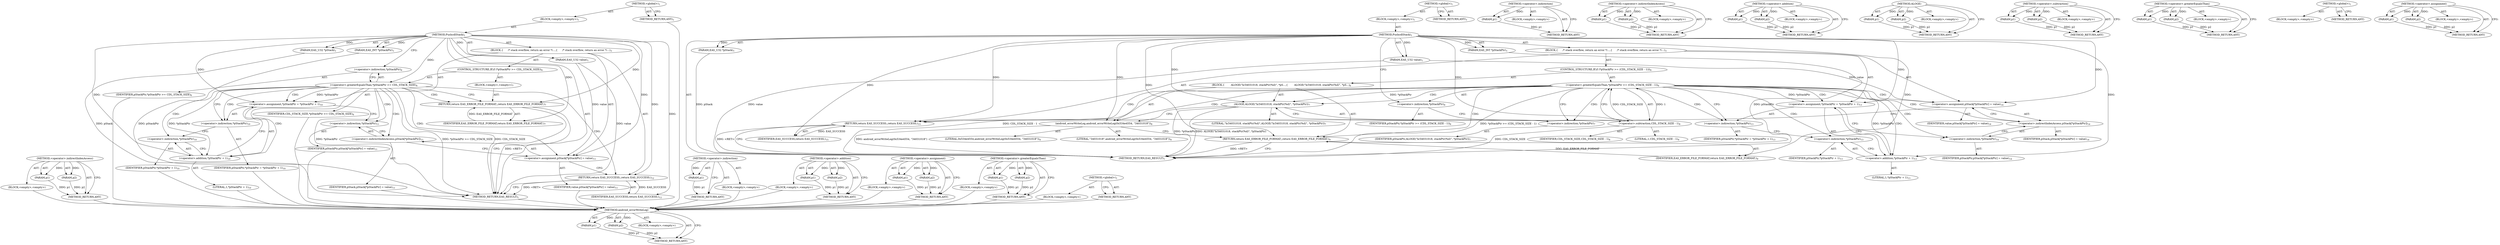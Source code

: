 digraph "&lt;operator&gt;.assignment" {
vulnerable_80 [label=<(METHOD,&lt;operator&gt;.indirectIndexAccess)>];
vulnerable_81 [label=<(PARAM,p1)>];
vulnerable_82 [label=<(PARAM,p2)>];
vulnerable_83 [label=<(BLOCK,&lt;empty&gt;,&lt;empty&gt;)>];
vulnerable_84 [label=<(METHOD_RETURN,ANY)>];
vulnerable_6 [label=<(METHOD,&lt;global&gt;)<SUB>1</SUB>>];
vulnerable_7 [label=<(BLOCK,&lt;empty&gt;,&lt;empty&gt;)<SUB>1</SUB>>];
vulnerable_8 [label=<(METHOD,PushcdlStack)<SUB>1</SUB>>];
vulnerable_9 [label=<(PARAM,EAS_U32 *pStack)<SUB>1</SUB>>];
vulnerable_10 [label=<(PARAM,EAS_INT *pStackPtr)<SUB>1</SUB>>];
vulnerable_11 [label=<(PARAM,EAS_U32 value)<SUB>1</SUB>>];
vulnerable_12 [label=<(BLOCK,{
 
     /* stack overflow, return an error */
...,{
 
     /* stack overflow, return an error */
...)<SUB>3</SUB>>];
vulnerable_13 [label=<(CONTROL_STRUCTURE,IF,if (*pStackPtr &gt;= CDL_STACK_SIZE))<SUB>6</SUB>>];
vulnerable_14 [label=<(&lt;operator&gt;.greaterEqualsThan,*pStackPtr &gt;= CDL_STACK_SIZE)<SUB>6</SUB>>];
vulnerable_15 [label=<(&lt;operator&gt;.indirection,*pStackPtr)<SUB>6</SUB>>];
vulnerable_16 [label=<(IDENTIFIER,pStackPtr,*pStackPtr &gt;= CDL_STACK_SIZE)<SUB>6</SUB>>];
vulnerable_17 [label=<(IDENTIFIER,CDL_STACK_SIZE,*pStackPtr &gt;= CDL_STACK_SIZE)<SUB>6</SUB>>];
vulnerable_18 [label=<(BLOCK,&lt;empty&gt;,&lt;empty&gt;)<SUB>7</SUB>>];
vulnerable_19 [label=<(RETURN,return EAS_ERROR_FILE_FORMAT;,return EAS_ERROR_FILE_FORMAT;)<SUB>7</SUB>>];
vulnerable_20 [label=<(IDENTIFIER,EAS_ERROR_FILE_FORMAT,return EAS_ERROR_FILE_FORMAT;)<SUB>7</SUB>>];
vulnerable_21 [label=<(&lt;operator&gt;.assignment,*pStackPtr = *pStackPtr + 1)<SUB>10</SUB>>];
vulnerable_22 [label=<(&lt;operator&gt;.indirection,*pStackPtr)<SUB>10</SUB>>];
vulnerable_23 [label=<(IDENTIFIER,pStackPtr,*pStackPtr = *pStackPtr + 1)<SUB>10</SUB>>];
vulnerable_24 [label=<(&lt;operator&gt;.addition,*pStackPtr + 1)<SUB>10</SUB>>];
vulnerable_25 [label=<(&lt;operator&gt;.indirection,*pStackPtr)<SUB>10</SUB>>];
vulnerable_26 [label=<(IDENTIFIER,pStackPtr,*pStackPtr + 1)<SUB>10</SUB>>];
vulnerable_27 [label=<(LITERAL,1,*pStackPtr + 1)<SUB>10</SUB>>];
vulnerable_28 [label=<(&lt;operator&gt;.assignment,pStack[*pStackPtr] = value)<SUB>11</SUB>>];
vulnerable_29 [label=<(&lt;operator&gt;.indirectIndexAccess,pStack[*pStackPtr])<SUB>11</SUB>>];
vulnerable_30 [label=<(IDENTIFIER,pStack,pStack[*pStackPtr] = value)<SUB>11</SUB>>];
vulnerable_31 [label=<(&lt;operator&gt;.indirection,*pStackPtr)<SUB>11</SUB>>];
vulnerable_32 [label=<(IDENTIFIER,pStackPtr,pStack[*pStackPtr] = value)<SUB>11</SUB>>];
vulnerable_33 [label=<(IDENTIFIER,value,pStack[*pStackPtr] = value)<SUB>11</SUB>>];
vulnerable_34 [label=<(RETURN,return EAS_SUCCESS;,return EAS_SUCCESS;)<SUB>12</SUB>>];
vulnerable_35 [label=<(IDENTIFIER,EAS_SUCCESS,return EAS_SUCCESS;)<SUB>12</SUB>>];
vulnerable_36 [label=<(METHOD_RETURN,EAS_RESULT)<SUB>1</SUB>>];
vulnerable_38 [label=<(METHOD_RETURN,ANY)<SUB>1</SUB>>];
vulnerable_66 [label=<(METHOD,&lt;operator&gt;.indirection)>];
vulnerable_67 [label=<(PARAM,p1)>];
vulnerable_68 [label=<(BLOCK,&lt;empty&gt;,&lt;empty&gt;)>];
vulnerable_69 [label=<(METHOD_RETURN,ANY)>];
vulnerable_75 [label=<(METHOD,&lt;operator&gt;.addition)>];
vulnerable_76 [label=<(PARAM,p1)>];
vulnerable_77 [label=<(PARAM,p2)>];
vulnerable_78 [label=<(BLOCK,&lt;empty&gt;,&lt;empty&gt;)>];
vulnerable_79 [label=<(METHOD_RETURN,ANY)>];
vulnerable_70 [label=<(METHOD,&lt;operator&gt;.assignment)>];
vulnerable_71 [label=<(PARAM,p1)>];
vulnerable_72 [label=<(PARAM,p2)>];
vulnerable_73 [label=<(BLOCK,&lt;empty&gt;,&lt;empty&gt;)>];
vulnerable_74 [label=<(METHOD_RETURN,ANY)>];
vulnerable_61 [label=<(METHOD,&lt;operator&gt;.greaterEqualsThan)>];
vulnerable_62 [label=<(PARAM,p1)>];
vulnerable_63 [label=<(PARAM,p2)>];
vulnerable_64 [label=<(BLOCK,&lt;empty&gt;,&lt;empty&gt;)>];
vulnerable_65 [label=<(METHOD_RETURN,ANY)>];
vulnerable_55 [label=<(METHOD,&lt;global&gt;)<SUB>1</SUB>>];
vulnerable_56 [label=<(BLOCK,&lt;empty&gt;,&lt;empty&gt;)>];
vulnerable_57 [label=<(METHOD_RETURN,ANY)>];
fixed_93 [label=<(METHOD,android_errorWriteLog)>];
fixed_94 [label=<(PARAM,p1)>];
fixed_95 [label=<(PARAM,p2)>];
fixed_96 [label=<(BLOCK,&lt;empty&gt;,&lt;empty&gt;)>];
fixed_97 [label=<(METHOD_RETURN,ANY)>];
fixed_6 [label=<(METHOD,&lt;global&gt;)<SUB>1</SUB>>];
fixed_7 [label=<(BLOCK,&lt;empty&gt;,&lt;empty&gt;)<SUB>1</SUB>>];
fixed_8 [label=<(METHOD,PushcdlStack)<SUB>1</SUB>>];
fixed_9 [label=<(PARAM,EAS_U32 *pStack)<SUB>1</SUB>>];
fixed_10 [label=<(PARAM,EAS_INT *pStackPtr)<SUB>1</SUB>>];
fixed_11 [label=<(PARAM,EAS_U32 value)<SUB>1</SUB>>];
fixed_12 [label=<(BLOCK,{
 
     /* stack overflow, return an error */
...,{
 
     /* stack overflow, return an error */
...)<SUB>3</SUB>>];
fixed_13 [label=<(CONTROL_STRUCTURE,IF,if (*pStackPtr &gt;= (CDL_STACK_SIZE - 1)))<SUB>6</SUB>>];
fixed_14 [label=<(&lt;operator&gt;.greaterEqualsThan,*pStackPtr &gt;= (CDL_STACK_SIZE - 1))<SUB>6</SUB>>];
fixed_15 [label=<(&lt;operator&gt;.indirection,*pStackPtr)<SUB>6</SUB>>];
fixed_16 [label=<(IDENTIFIER,pStackPtr,*pStackPtr &gt;= (CDL_STACK_SIZE - 1))<SUB>6</SUB>>];
fixed_17 [label=<(&lt;operator&gt;.subtraction,CDL_STACK_SIZE - 1)<SUB>6</SUB>>];
fixed_18 [label=<(IDENTIFIER,CDL_STACK_SIZE,CDL_STACK_SIZE - 1)<SUB>6</SUB>>];
fixed_19 [label=<(LITERAL,1,CDL_STACK_SIZE - 1)<SUB>6</SUB>>];
fixed_20 [label=<(BLOCK,{
        ALOGE(&quot;b/34031018, stackPtr(%d)&quot;, *pS...,{
        ALOGE(&quot;b/34031018, stackPtr(%d)&quot;, *pS...)<SUB>6</SUB>>];
fixed_21 [label=<(ALOGE,ALOGE(&quot;b/34031018, stackPtr(%d)&quot;, *pStackPtr))<SUB>7</SUB>>];
fixed_22 [label=<(LITERAL,&quot;b/34031018, stackPtr(%d)&quot;,ALOGE(&quot;b/34031018, stackPtr(%d)&quot;, *pStackPtr))<SUB>7</SUB>>];
fixed_23 [label=<(&lt;operator&gt;.indirection,*pStackPtr)<SUB>7</SUB>>];
fixed_24 [label=<(IDENTIFIER,pStackPtr,ALOGE(&quot;b/34031018, stackPtr(%d)&quot;, *pStackPtr))<SUB>7</SUB>>];
fixed_25 [label=<(android_errorWriteLog,android_errorWriteLog(0x534e4554, &quot;34031018&quot;))<SUB>8</SUB>>];
fixed_26 [label=<(LITERAL,0x534e4554,android_errorWriteLog(0x534e4554, &quot;34031018&quot;))<SUB>8</SUB>>];
fixed_27 [label=<(LITERAL,&quot;34031018&quot;,android_errorWriteLog(0x534e4554, &quot;34031018&quot;))<SUB>8</SUB>>];
fixed_28 [label=<(RETURN,return EAS_ERROR_FILE_FORMAT;,return EAS_ERROR_FILE_FORMAT;)<SUB>9</SUB>>];
fixed_29 [label=<(IDENTIFIER,EAS_ERROR_FILE_FORMAT,return EAS_ERROR_FILE_FORMAT;)<SUB>9</SUB>>];
fixed_30 [label=<(&lt;operator&gt;.assignment,*pStackPtr = *pStackPtr + 1)<SUB>13</SUB>>];
fixed_31 [label=<(&lt;operator&gt;.indirection,*pStackPtr)<SUB>13</SUB>>];
fixed_32 [label=<(IDENTIFIER,pStackPtr,*pStackPtr = *pStackPtr + 1)<SUB>13</SUB>>];
fixed_33 [label=<(&lt;operator&gt;.addition,*pStackPtr + 1)<SUB>13</SUB>>];
fixed_34 [label=<(&lt;operator&gt;.indirection,*pStackPtr)<SUB>13</SUB>>];
fixed_35 [label=<(IDENTIFIER,pStackPtr,*pStackPtr + 1)<SUB>13</SUB>>];
fixed_36 [label=<(LITERAL,1,*pStackPtr + 1)<SUB>13</SUB>>];
fixed_37 [label=<(&lt;operator&gt;.assignment,pStack[*pStackPtr] = value)<SUB>14</SUB>>];
fixed_38 [label=<(&lt;operator&gt;.indirectIndexAccess,pStack[*pStackPtr])<SUB>14</SUB>>];
fixed_39 [label=<(IDENTIFIER,pStack,pStack[*pStackPtr] = value)<SUB>14</SUB>>];
fixed_40 [label=<(&lt;operator&gt;.indirection,*pStackPtr)<SUB>14</SUB>>];
fixed_41 [label=<(IDENTIFIER,pStackPtr,pStack[*pStackPtr] = value)<SUB>14</SUB>>];
fixed_42 [label=<(IDENTIFIER,value,pStack[*pStackPtr] = value)<SUB>14</SUB>>];
fixed_43 [label=<(RETURN,return EAS_SUCCESS;,return EAS_SUCCESS;)<SUB>15</SUB>>];
fixed_44 [label=<(IDENTIFIER,EAS_SUCCESS,return EAS_SUCCESS;)<SUB>15</SUB>>];
fixed_45 [label=<(METHOD_RETURN,EAS_RESULT)<SUB>1</SUB>>];
fixed_47 [label=<(METHOD_RETURN,ANY)<SUB>1</SUB>>];
fixed_79 [label=<(METHOD,&lt;operator&gt;.indirection)>];
fixed_80 [label=<(PARAM,p1)>];
fixed_81 [label=<(BLOCK,&lt;empty&gt;,&lt;empty&gt;)>];
fixed_82 [label=<(METHOD_RETURN,ANY)>];
fixed_108 [label=<(METHOD,&lt;operator&gt;.indirectIndexAccess)>];
fixed_109 [label=<(PARAM,p1)>];
fixed_110 [label=<(PARAM,p2)>];
fixed_111 [label=<(BLOCK,&lt;empty&gt;,&lt;empty&gt;)>];
fixed_112 [label=<(METHOD_RETURN,ANY)>];
fixed_103 [label=<(METHOD,&lt;operator&gt;.addition)>];
fixed_104 [label=<(PARAM,p1)>];
fixed_105 [label=<(PARAM,p2)>];
fixed_106 [label=<(BLOCK,&lt;empty&gt;,&lt;empty&gt;)>];
fixed_107 [label=<(METHOD_RETURN,ANY)>];
fixed_88 [label=<(METHOD,ALOGE)>];
fixed_89 [label=<(PARAM,p1)>];
fixed_90 [label=<(PARAM,p2)>];
fixed_91 [label=<(BLOCK,&lt;empty&gt;,&lt;empty&gt;)>];
fixed_92 [label=<(METHOD_RETURN,ANY)>];
fixed_83 [label=<(METHOD,&lt;operator&gt;.subtraction)>];
fixed_84 [label=<(PARAM,p1)>];
fixed_85 [label=<(PARAM,p2)>];
fixed_86 [label=<(BLOCK,&lt;empty&gt;,&lt;empty&gt;)>];
fixed_87 [label=<(METHOD_RETURN,ANY)>];
fixed_74 [label=<(METHOD,&lt;operator&gt;.greaterEqualsThan)>];
fixed_75 [label=<(PARAM,p1)>];
fixed_76 [label=<(PARAM,p2)>];
fixed_77 [label=<(BLOCK,&lt;empty&gt;,&lt;empty&gt;)>];
fixed_78 [label=<(METHOD_RETURN,ANY)>];
fixed_68 [label=<(METHOD,&lt;global&gt;)<SUB>1</SUB>>];
fixed_69 [label=<(BLOCK,&lt;empty&gt;,&lt;empty&gt;)>];
fixed_70 [label=<(METHOD_RETURN,ANY)>];
fixed_98 [label=<(METHOD,&lt;operator&gt;.assignment)>];
fixed_99 [label=<(PARAM,p1)>];
fixed_100 [label=<(PARAM,p2)>];
fixed_101 [label=<(BLOCK,&lt;empty&gt;,&lt;empty&gt;)>];
fixed_102 [label=<(METHOD_RETURN,ANY)>];
vulnerable_80 -> vulnerable_81  [key=0, label="AST: "];
vulnerable_80 -> vulnerable_81  [key=1, label="DDG: "];
vulnerable_80 -> vulnerable_83  [key=0, label="AST: "];
vulnerable_80 -> vulnerable_82  [key=0, label="AST: "];
vulnerable_80 -> vulnerable_82  [key=1, label="DDG: "];
vulnerable_80 -> vulnerable_84  [key=0, label="AST: "];
vulnerable_80 -> vulnerable_84  [key=1, label="CFG: "];
vulnerable_81 -> vulnerable_84  [key=0, label="DDG: p1"];
vulnerable_82 -> vulnerable_84  [key=0, label="DDG: p2"];
vulnerable_83 -> fixed_93  [key=0];
vulnerable_84 -> fixed_93  [key=0];
vulnerable_6 -> vulnerable_7  [key=0, label="AST: "];
vulnerable_6 -> vulnerable_38  [key=0, label="AST: "];
vulnerable_6 -> vulnerable_38  [key=1, label="CFG: "];
vulnerable_7 -> vulnerable_8  [key=0, label="AST: "];
vulnerable_8 -> vulnerable_9  [key=0, label="AST: "];
vulnerable_8 -> vulnerable_9  [key=1, label="DDG: "];
vulnerable_8 -> vulnerable_10  [key=0, label="AST: "];
vulnerable_8 -> vulnerable_10  [key=1, label="DDG: "];
vulnerable_8 -> vulnerable_11  [key=0, label="AST: "];
vulnerable_8 -> vulnerable_11  [key=1, label="DDG: "];
vulnerable_8 -> vulnerable_12  [key=0, label="AST: "];
vulnerable_8 -> vulnerable_36  [key=0, label="AST: "];
vulnerable_8 -> vulnerable_15  [key=0, label="CFG: "];
vulnerable_8 -> vulnerable_21  [key=0, label="DDG: "];
vulnerable_8 -> vulnerable_28  [key=0, label="DDG: "];
vulnerable_8 -> vulnerable_34  [key=0, label="DDG: "];
vulnerable_8 -> vulnerable_35  [key=0, label="DDG: "];
vulnerable_8 -> vulnerable_14  [key=0, label="DDG: "];
vulnerable_8 -> vulnerable_19  [key=0, label="DDG: "];
vulnerable_8 -> vulnerable_24  [key=0, label="DDG: "];
vulnerable_8 -> vulnerable_20  [key=0, label="DDG: "];
vulnerable_9 -> vulnerable_36  [key=0, label="DDG: pStack"];
vulnerable_10 -> vulnerable_36  [key=0, label="DDG: pStackPtr"];
vulnerable_11 -> vulnerable_36  [key=0, label="DDG: value"];
vulnerable_11 -> vulnerable_28  [key=0, label="DDG: value"];
vulnerable_12 -> vulnerable_13  [key=0, label="AST: "];
vulnerable_12 -> vulnerable_21  [key=0, label="AST: "];
vulnerable_12 -> vulnerable_28  [key=0, label="AST: "];
vulnerable_12 -> vulnerable_34  [key=0, label="AST: "];
vulnerable_13 -> vulnerable_14  [key=0, label="AST: "];
vulnerable_13 -> vulnerable_18  [key=0, label="AST: "];
vulnerable_14 -> vulnerable_15  [key=0, label="AST: "];
vulnerable_14 -> vulnerable_17  [key=0, label="AST: "];
vulnerable_14 -> vulnerable_19  [key=0, label="CFG: "];
vulnerable_14 -> vulnerable_19  [key=1, label="CDG: "];
vulnerable_14 -> vulnerable_22  [key=0, label="CFG: "];
vulnerable_14 -> vulnerable_22  [key=1, label="CDG: "];
vulnerable_14 -> vulnerable_36  [key=0, label="DDG: *pStackPtr"];
vulnerable_14 -> vulnerable_36  [key=1, label="DDG: *pStackPtr &gt;= CDL_STACK_SIZE"];
vulnerable_14 -> vulnerable_36  [key=2, label="DDG: CDL_STACK_SIZE"];
vulnerable_14 -> vulnerable_21  [key=0, label="DDG: *pStackPtr"];
vulnerable_14 -> vulnerable_21  [key=1, label="CDG: "];
vulnerable_14 -> vulnerable_24  [key=0, label="DDG: *pStackPtr"];
vulnerable_14 -> vulnerable_24  [key=1, label="CDG: "];
vulnerable_14 -> vulnerable_29  [key=0, label="CDG: "];
vulnerable_14 -> vulnerable_34  [key=0, label="CDG: "];
vulnerable_14 -> vulnerable_28  [key=0, label="CDG: "];
vulnerable_14 -> vulnerable_25  [key=0, label="CDG: "];
vulnerable_14 -> vulnerable_31  [key=0, label="CDG: "];
vulnerable_15 -> vulnerable_16  [key=0, label="AST: "];
vulnerable_15 -> vulnerable_14  [key=0, label="CFG: "];
vulnerable_16 -> fixed_93  [key=0];
vulnerable_17 -> fixed_93  [key=0];
vulnerable_18 -> vulnerable_19  [key=0, label="AST: "];
vulnerable_19 -> vulnerable_20  [key=0, label="AST: "];
vulnerable_19 -> vulnerable_36  [key=0, label="CFG: "];
vulnerable_19 -> vulnerable_36  [key=1, label="DDG: &lt;RET&gt;"];
vulnerable_20 -> vulnerable_19  [key=0, label="DDG: EAS_ERROR_FILE_FORMAT"];
vulnerable_21 -> vulnerable_22  [key=0, label="AST: "];
vulnerable_21 -> vulnerable_24  [key=0, label="AST: "];
vulnerable_21 -> vulnerable_31  [key=0, label="CFG: "];
vulnerable_22 -> vulnerable_23  [key=0, label="AST: "];
vulnerable_22 -> vulnerable_25  [key=0, label="CFG: "];
vulnerable_23 -> fixed_93  [key=0];
vulnerable_24 -> vulnerable_25  [key=0, label="AST: "];
vulnerable_24 -> vulnerable_27  [key=0, label="AST: "];
vulnerable_24 -> vulnerable_21  [key=0, label="CFG: "];
vulnerable_25 -> vulnerable_26  [key=0, label="AST: "];
vulnerable_25 -> vulnerable_24  [key=0, label="CFG: "];
vulnerable_26 -> fixed_93  [key=0];
vulnerable_27 -> fixed_93  [key=0];
vulnerable_28 -> vulnerable_29  [key=0, label="AST: "];
vulnerable_28 -> vulnerable_33  [key=0, label="AST: "];
vulnerable_28 -> vulnerable_34  [key=0, label="CFG: "];
vulnerable_29 -> vulnerable_30  [key=0, label="AST: "];
vulnerable_29 -> vulnerable_31  [key=0, label="AST: "];
vulnerable_29 -> vulnerable_28  [key=0, label="CFG: "];
vulnerable_30 -> fixed_93  [key=0];
vulnerable_31 -> vulnerable_32  [key=0, label="AST: "];
vulnerable_31 -> vulnerable_29  [key=0, label="CFG: "];
vulnerable_32 -> fixed_93  [key=0];
vulnerable_33 -> fixed_93  [key=0];
vulnerable_34 -> vulnerable_35  [key=0, label="AST: "];
vulnerable_34 -> vulnerable_36  [key=0, label="CFG: "];
vulnerable_34 -> vulnerable_36  [key=1, label="DDG: &lt;RET&gt;"];
vulnerable_35 -> vulnerable_34  [key=0, label="DDG: EAS_SUCCESS"];
vulnerable_36 -> fixed_93  [key=0];
vulnerable_38 -> fixed_93  [key=0];
vulnerable_66 -> vulnerable_67  [key=0, label="AST: "];
vulnerable_66 -> vulnerable_67  [key=1, label="DDG: "];
vulnerable_66 -> vulnerable_68  [key=0, label="AST: "];
vulnerable_66 -> vulnerable_69  [key=0, label="AST: "];
vulnerable_66 -> vulnerable_69  [key=1, label="CFG: "];
vulnerable_67 -> vulnerable_69  [key=0, label="DDG: p1"];
vulnerable_68 -> fixed_93  [key=0];
vulnerable_69 -> fixed_93  [key=0];
vulnerable_75 -> vulnerable_76  [key=0, label="AST: "];
vulnerable_75 -> vulnerable_76  [key=1, label="DDG: "];
vulnerable_75 -> vulnerable_78  [key=0, label="AST: "];
vulnerable_75 -> vulnerable_77  [key=0, label="AST: "];
vulnerable_75 -> vulnerable_77  [key=1, label="DDG: "];
vulnerable_75 -> vulnerable_79  [key=0, label="AST: "];
vulnerable_75 -> vulnerable_79  [key=1, label="CFG: "];
vulnerable_76 -> vulnerable_79  [key=0, label="DDG: p1"];
vulnerable_77 -> vulnerable_79  [key=0, label="DDG: p2"];
vulnerable_78 -> fixed_93  [key=0];
vulnerable_79 -> fixed_93  [key=0];
vulnerable_70 -> vulnerable_71  [key=0, label="AST: "];
vulnerable_70 -> vulnerable_71  [key=1, label="DDG: "];
vulnerable_70 -> vulnerable_73  [key=0, label="AST: "];
vulnerable_70 -> vulnerable_72  [key=0, label="AST: "];
vulnerable_70 -> vulnerable_72  [key=1, label="DDG: "];
vulnerable_70 -> vulnerable_74  [key=0, label="AST: "];
vulnerable_70 -> vulnerable_74  [key=1, label="CFG: "];
vulnerable_71 -> vulnerable_74  [key=0, label="DDG: p1"];
vulnerable_72 -> vulnerable_74  [key=0, label="DDG: p2"];
vulnerable_73 -> fixed_93  [key=0];
vulnerable_74 -> fixed_93  [key=0];
vulnerable_61 -> vulnerable_62  [key=0, label="AST: "];
vulnerable_61 -> vulnerable_62  [key=1, label="DDG: "];
vulnerable_61 -> vulnerable_64  [key=0, label="AST: "];
vulnerable_61 -> vulnerable_63  [key=0, label="AST: "];
vulnerable_61 -> vulnerable_63  [key=1, label="DDG: "];
vulnerable_61 -> vulnerable_65  [key=0, label="AST: "];
vulnerable_61 -> vulnerable_65  [key=1, label="CFG: "];
vulnerable_62 -> vulnerable_65  [key=0, label="DDG: p1"];
vulnerable_63 -> vulnerable_65  [key=0, label="DDG: p2"];
vulnerable_64 -> fixed_93  [key=0];
vulnerable_65 -> fixed_93  [key=0];
vulnerable_55 -> vulnerable_56  [key=0, label="AST: "];
vulnerable_55 -> vulnerable_57  [key=0, label="AST: "];
vulnerable_55 -> vulnerable_57  [key=1, label="CFG: "];
vulnerable_56 -> fixed_93  [key=0];
vulnerable_57 -> fixed_93  [key=0];
fixed_93 -> fixed_94  [key=0, label="AST: "];
fixed_93 -> fixed_94  [key=1, label="DDG: "];
fixed_93 -> fixed_96  [key=0, label="AST: "];
fixed_93 -> fixed_95  [key=0, label="AST: "];
fixed_93 -> fixed_95  [key=1, label="DDG: "];
fixed_93 -> fixed_97  [key=0, label="AST: "];
fixed_93 -> fixed_97  [key=1, label="CFG: "];
fixed_94 -> fixed_97  [key=0, label="DDG: p1"];
fixed_95 -> fixed_97  [key=0, label="DDG: p2"];
fixed_6 -> fixed_7  [key=0, label="AST: "];
fixed_6 -> fixed_47  [key=0, label="AST: "];
fixed_6 -> fixed_47  [key=1, label="CFG: "];
fixed_7 -> fixed_8  [key=0, label="AST: "];
fixed_8 -> fixed_9  [key=0, label="AST: "];
fixed_8 -> fixed_9  [key=1, label="DDG: "];
fixed_8 -> fixed_10  [key=0, label="AST: "];
fixed_8 -> fixed_10  [key=1, label="DDG: "];
fixed_8 -> fixed_11  [key=0, label="AST: "];
fixed_8 -> fixed_11  [key=1, label="DDG: "];
fixed_8 -> fixed_12  [key=0, label="AST: "];
fixed_8 -> fixed_45  [key=0, label="AST: "];
fixed_8 -> fixed_15  [key=0, label="CFG: "];
fixed_8 -> fixed_30  [key=0, label="DDG: "];
fixed_8 -> fixed_37  [key=0, label="DDG: "];
fixed_8 -> fixed_43  [key=0, label="DDG: "];
fixed_8 -> fixed_44  [key=0, label="DDG: "];
fixed_8 -> fixed_28  [key=0, label="DDG: "];
fixed_8 -> fixed_33  [key=0, label="DDG: "];
fixed_8 -> fixed_17  [key=0, label="DDG: "];
fixed_8 -> fixed_21  [key=0, label="DDG: "];
fixed_8 -> fixed_25  [key=0, label="DDG: "];
fixed_8 -> fixed_29  [key=0, label="DDG: "];
fixed_9 -> fixed_45  [key=0, label="DDG: pStack"];
fixed_10 -> fixed_45  [key=0, label="DDG: pStackPtr"];
fixed_11 -> fixed_45  [key=0, label="DDG: value"];
fixed_11 -> fixed_37  [key=0, label="DDG: value"];
fixed_12 -> fixed_13  [key=0, label="AST: "];
fixed_12 -> fixed_30  [key=0, label="AST: "];
fixed_12 -> fixed_37  [key=0, label="AST: "];
fixed_12 -> fixed_43  [key=0, label="AST: "];
fixed_13 -> fixed_14  [key=0, label="AST: "];
fixed_13 -> fixed_20  [key=0, label="AST: "];
fixed_14 -> fixed_15  [key=0, label="AST: "];
fixed_14 -> fixed_17  [key=0, label="AST: "];
fixed_14 -> fixed_23  [key=0, label="CFG: "];
fixed_14 -> fixed_23  [key=1, label="CDG: "];
fixed_14 -> fixed_31  [key=0, label="CFG: "];
fixed_14 -> fixed_31  [key=1, label="CDG: "];
fixed_14 -> fixed_45  [key=0, label="DDG: CDL_STACK_SIZE - 1"];
fixed_14 -> fixed_45  [key=1, label="DDG: *pStackPtr &gt;= (CDL_STACK_SIZE - 1)"];
fixed_14 -> fixed_30  [key=0, label="DDG: *pStackPtr"];
fixed_14 -> fixed_30  [key=1, label="CDG: "];
fixed_14 -> fixed_33  [key=0, label="DDG: *pStackPtr"];
fixed_14 -> fixed_33  [key=1, label="CDG: "];
fixed_14 -> fixed_21  [key=0, label="DDG: *pStackPtr"];
fixed_14 -> fixed_21  [key=1, label="CDG: "];
fixed_14 -> fixed_34  [key=0, label="CDG: "];
fixed_14 -> fixed_28  [key=0, label="CDG: "];
fixed_14 -> fixed_37  [key=0, label="CDG: "];
fixed_14 -> fixed_38  [key=0, label="CDG: "];
fixed_14 -> fixed_25  [key=0, label="CDG: "];
fixed_14 -> fixed_40  [key=0, label="CDG: "];
fixed_14 -> fixed_43  [key=0, label="CDG: "];
fixed_15 -> fixed_16  [key=0, label="AST: "];
fixed_15 -> fixed_17  [key=0, label="CFG: "];
fixed_17 -> fixed_18  [key=0, label="AST: "];
fixed_17 -> fixed_19  [key=0, label="AST: "];
fixed_17 -> fixed_14  [key=0, label="CFG: "];
fixed_17 -> fixed_14  [key=1, label="DDG: CDL_STACK_SIZE"];
fixed_17 -> fixed_14  [key=2, label="DDG: 1"];
fixed_17 -> fixed_45  [key=0, label="DDG: CDL_STACK_SIZE"];
fixed_20 -> fixed_21  [key=0, label="AST: "];
fixed_20 -> fixed_25  [key=0, label="AST: "];
fixed_20 -> fixed_28  [key=0, label="AST: "];
fixed_21 -> fixed_22  [key=0, label="AST: "];
fixed_21 -> fixed_23  [key=0, label="AST: "];
fixed_21 -> fixed_25  [key=0, label="CFG: "];
fixed_21 -> fixed_45  [key=0, label="DDG: *pStackPtr"];
fixed_21 -> fixed_45  [key=1, label="DDG: ALOGE(&quot;b/34031018, stackPtr(%d)&quot;, *pStackPtr)"];
fixed_23 -> fixed_24  [key=0, label="AST: "];
fixed_23 -> fixed_21  [key=0, label="CFG: "];
fixed_25 -> fixed_26  [key=0, label="AST: "];
fixed_25 -> fixed_27  [key=0, label="AST: "];
fixed_25 -> fixed_28  [key=0, label="CFG: "];
fixed_25 -> fixed_45  [key=0, label="DDG: android_errorWriteLog(0x534e4554, &quot;34031018&quot;)"];
fixed_28 -> fixed_29  [key=0, label="AST: "];
fixed_28 -> fixed_45  [key=0, label="CFG: "];
fixed_28 -> fixed_45  [key=1, label="DDG: &lt;RET&gt;"];
fixed_29 -> fixed_28  [key=0, label="DDG: EAS_ERROR_FILE_FORMAT"];
fixed_30 -> fixed_31  [key=0, label="AST: "];
fixed_30 -> fixed_33  [key=0, label="AST: "];
fixed_30 -> fixed_40  [key=0, label="CFG: "];
fixed_31 -> fixed_32  [key=0, label="AST: "];
fixed_31 -> fixed_34  [key=0, label="CFG: "];
fixed_33 -> fixed_34  [key=0, label="AST: "];
fixed_33 -> fixed_36  [key=0, label="AST: "];
fixed_33 -> fixed_30  [key=0, label="CFG: "];
fixed_34 -> fixed_35  [key=0, label="AST: "];
fixed_34 -> fixed_33  [key=0, label="CFG: "];
fixed_37 -> fixed_38  [key=0, label="AST: "];
fixed_37 -> fixed_42  [key=0, label="AST: "];
fixed_37 -> fixed_43  [key=0, label="CFG: "];
fixed_38 -> fixed_39  [key=0, label="AST: "];
fixed_38 -> fixed_40  [key=0, label="AST: "];
fixed_38 -> fixed_37  [key=0, label="CFG: "];
fixed_40 -> fixed_41  [key=0, label="AST: "];
fixed_40 -> fixed_38  [key=0, label="CFG: "];
fixed_43 -> fixed_44  [key=0, label="AST: "];
fixed_43 -> fixed_45  [key=0, label="CFG: "];
fixed_43 -> fixed_45  [key=1, label="DDG: &lt;RET&gt;"];
fixed_44 -> fixed_43  [key=0, label="DDG: EAS_SUCCESS"];
fixed_79 -> fixed_80  [key=0, label="AST: "];
fixed_79 -> fixed_80  [key=1, label="DDG: "];
fixed_79 -> fixed_81  [key=0, label="AST: "];
fixed_79 -> fixed_82  [key=0, label="AST: "];
fixed_79 -> fixed_82  [key=1, label="CFG: "];
fixed_80 -> fixed_82  [key=0, label="DDG: p1"];
fixed_108 -> fixed_109  [key=0, label="AST: "];
fixed_108 -> fixed_109  [key=1, label="DDG: "];
fixed_108 -> fixed_111  [key=0, label="AST: "];
fixed_108 -> fixed_110  [key=0, label="AST: "];
fixed_108 -> fixed_110  [key=1, label="DDG: "];
fixed_108 -> fixed_112  [key=0, label="AST: "];
fixed_108 -> fixed_112  [key=1, label="CFG: "];
fixed_109 -> fixed_112  [key=0, label="DDG: p1"];
fixed_110 -> fixed_112  [key=0, label="DDG: p2"];
fixed_103 -> fixed_104  [key=0, label="AST: "];
fixed_103 -> fixed_104  [key=1, label="DDG: "];
fixed_103 -> fixed_106  [key=0, label="AST: "];
fixed_103 -> fixed_105  [key=0, label="AST: "];
fixed_103 -> fixed_105  [key=1, label="DDG: "];
fixed_103 -> fixed_107  [key=0, label="AST: "];
fixed_103 -> fixed_107  [key=1, label="CFG: "];
fixed_104 -> fixed_107  [key=0, label="DDG: p1"];
fixed_105 -> fixed_107  [key=0, label="DDG: p2"];
fixed_88 -> fixed_89  [key=0, label="AST: "];
fixed_88 -> fixed_89  [key=1, label="DDG: "];
fixed_88 -> fixed_91  [key=0, label="AST: "];
fixed_88 -> fixed_90  [key=0, label="AST: "];
fixed_88 -> fixed_90  [key=1, label="DDG: "];
fixed_88 -> fixed_92  [key=0, label="AST: "];
fixed_88 -> fixed_92  [key=1, label="CFG: "];
fixed_89 -> fixed_92  [key=0, label="DDG: p1"];
fixed_90 -> fixed_92  [key=0, label="DDG: p2"];
fixed_83 -> fixed_84  [key=0, label="AST: "];
fixed_83 -> fixed_84  [key=1, label="DDG: "];
fixed_83 -> fixed_86  [key=0, label="AST: "];
fixed_83 -> fixed_85  [key=0, label="AST: "];
fixed_83 -> fixed_85  [key=1, label="DDG: "];
fixed_83 -> fixed_87  [key=0, label="AST: "];
fixed_83 -> fixed_87  [key=1, label="CFG: "];
fixed_84 -> fixed_87  [key=0, label="DDG: p1"];
fixed_85 -> fixed_87  [key=0, label="DDG: p2"];
fixed_74 -> fixed_75  [key=0, label="AST: "];
fixed_74 -> fixed_75  [key=1, label="DDG: "];
fixed_74 -> fixed_77  [key=0, label="AST: "];
fixed_74 -> fixed_76  [key=0, label="AST: "];
fixed_74 -> fixed_76  [key=1, label="DDG: "];
fixed_74 -> fixed_78  [key=0, label="AST: "];
fixed_74 -> fixed_78  [key=1, label="CFG: "];
fixed_75 -> fixed_78  [key=0, label="DDG: p1"];
fixed_76 -> fixed_78  [key=0, label="DDG: p2"];
fixed_68 -> fixed_69  [key=0, label="AST: "];
fixed_68 -> fixed_70  [key=0, label="AST: "];
fixed_68 -> fixed_70  [key=1, label="CFG: "];
fixed_98 -> fixed_99  [key=0, label="AST: "];
fixed_98 -> fixed_99  [key=1, label="DDG: "];
fixed_98 -> fixed_101  [key=0, label="AST: "];
fixed_98 -> fixed_100  [key=0, label="AST: "];
fixed_98 -> fixed_100  [key=1, label="DDG: "];
fixed_98 -> fixed_102  [key=0, label="AST: "];
fixed_98 -> fixed_102  [key=1, label="CFG: "];
fixed_99 -> fixed_102  [key=0, label="DDG: p1"];
fixed_100 -> fixed_102  [key=0, label="DDG: p2"];
}

